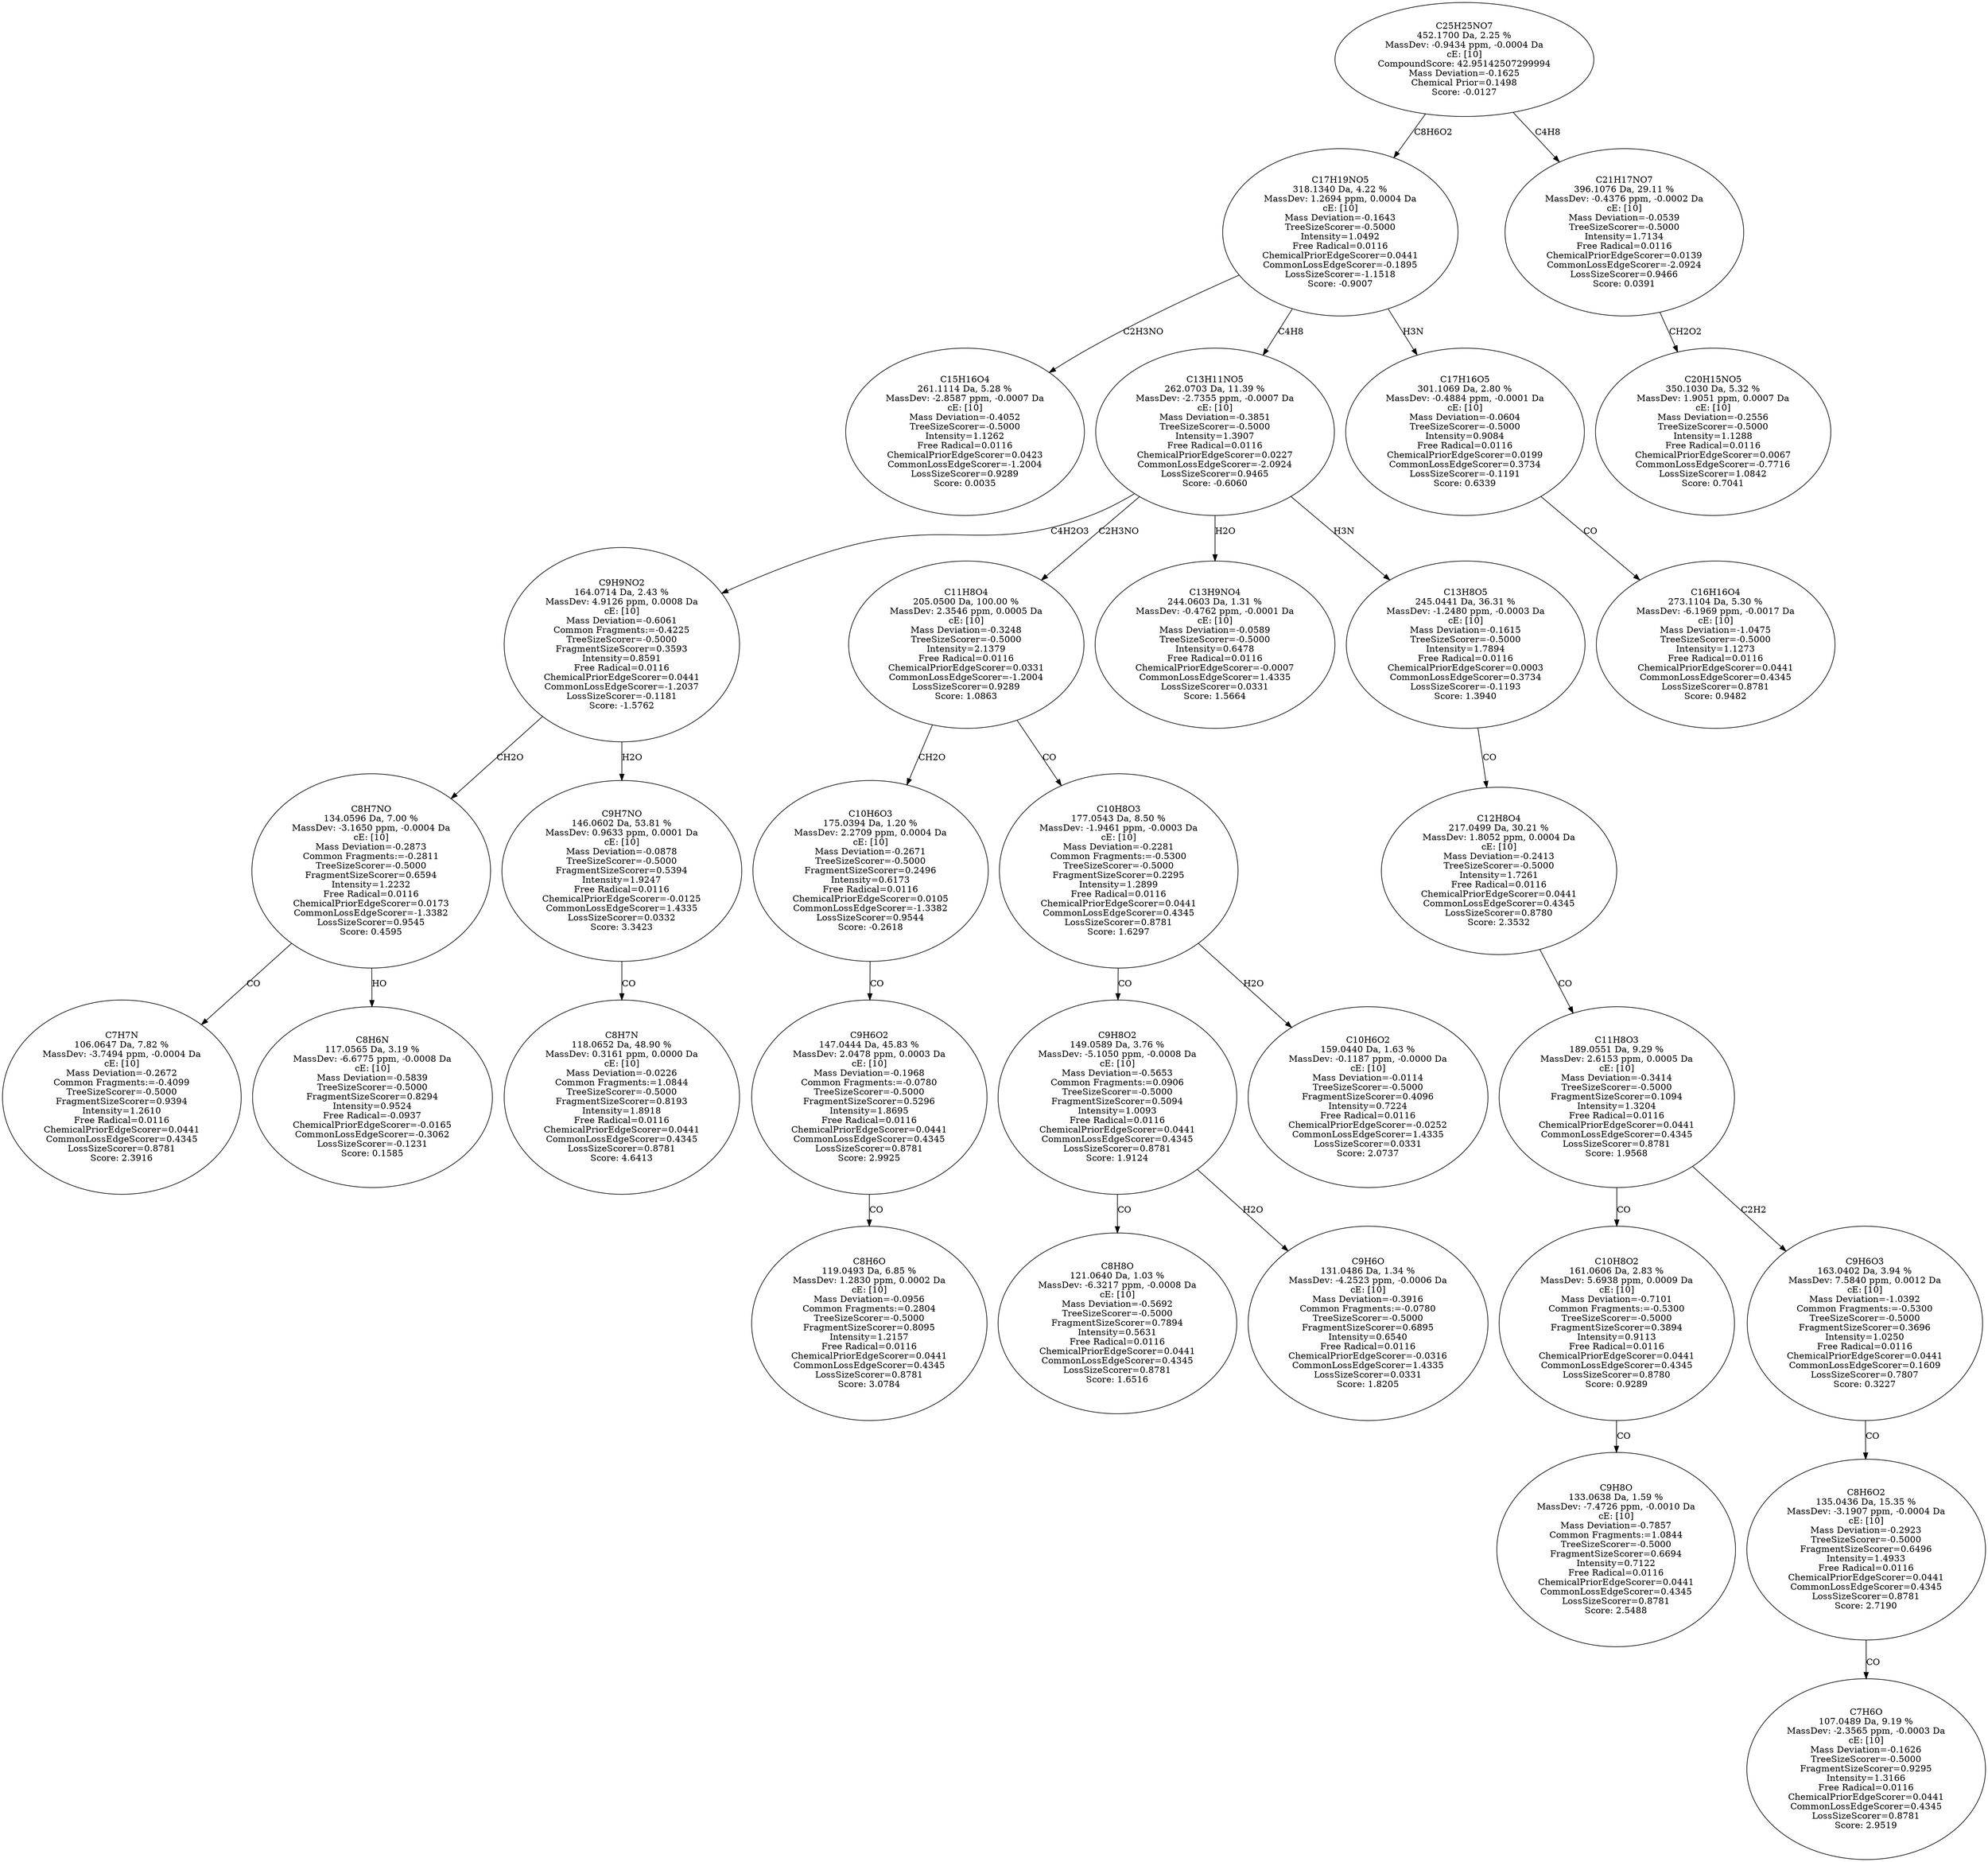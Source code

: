 strict digraph {
v1 [label="C15H16O4\n261.1114 Da, 5.28 %\nMassDev: -2.8587 ppm, -0.0007 Da\ncE: [10]\nMass Deviation=-0.4052\nTreeSizeScorer=-0.5000\nIntensity=1.1262\nFree Radical=0.0116\nChemicalPriorEdgeScorer=0.0423\nCommonLossEdgeScorer=-1.2004\nLossSizeScorer=0.9289\nScore: 0.0035"];
v2 [label="C7H7N\n106.0647 Da, 7.82 %\nMassDev: -3.7494 ppm, -0.0004 Da\ncE: [10]\nMass Deviation=-0.2672\nCommon Fragments:=-0.4099\nTreeSizeScorer=-0.5000\nFragmentSizeScorer=0.9394\nIntensity=1.2610\nFree Radical=0.0116\nChemicalPriorEdgeScorer=0.0441\nCommonLossEdgeScorer=0.4345\nLossSizeScorer=0.8781\nScore: 2.3916"];
v3 [label="C8H6N\n117.0565 Da, 3.19 %\nMassDev: -6.6775 ppm, -0.0008 Da\ncE: [10]\nMass Deviation=-0.5839\nTreeSizeScorer=-0.5000\nFragmentSizeScorer=0.8294\nIntensity=0.9524\nFree Radical=-0.0937\nChemicalPriorEdgeScorer=-0.0165\nCommonLossEdgeScorer=-0.3062\nLossSizeScorer=-0.1231\nScore: 0.1585"];
v4 [label="C8H7NO\n134.0596 Da, 7.00 %\nMassDev: -3.1650 ppm, -0.0004 Da\ncE: [10]\nMass Deviation=-0.2873\nCommon Fragments:=-0.2811\nTreeSizeScorer=-0.5000\nFragmentSizeScorer=0.6594\nIntensity=1.2232\nFree Radical=0.0116\nChemicalPriorEdgeScorer=0.0173\nCommonLossEdgeScorer=-1.3382\nLossSizeScorer=0.9545\nScore: 0.4595"];
v5 [label="C8H7N\n118.0652 Da, 48.90 %\nMassDev: 0.3161 ppm, 0.0000 Da\ncE: [10]\nMass Deviation=-0.0226\nCommon Fragments:=1.0844\nTreeSizeScorer=-0.5000\nFragmentSizeScorer=0.8193\nIntensity=1.8918\nFree Radical=0.0116\nChemicalPriorEdgeScorer=0.0441\nCommonLossEdgeScorer=0.4345\nLossSizeScorer=0.8781\nScore: 4.6413"];
v6 [label="C9H7NO\n146.0602 Da, 53.81 %\nMassDev: 0.9633 ppm, 0.0001 Da\ncE: [10]\nMass Deviation=-0.0878\nTreeSizeScorer=-0.5000\nFragmentSizeScorer=0.5394\nIntensity=1.9247\nFree Radical=0.0116\nChemicalPriorEdgeScorer=-0.0125\nCommonLossEdgeScorer=1.4335\nLossSizeScorer=0.0332\nScore: 3.3423"];
v7 [label="C9H9NO2\n164.0714 Da, 2.43 %\nMassDev: 4.9126 ppm, 0.0008 Da\ncE: [10]\nMass Deviation=-0.6061\nCommon Fragments:=-0.4225\nTreeSizeScorer=-0.5000\nFragmentSizeScorer=0.3593\nIntensity=0.8591\nFree Radical=0.0116\nChemicalPriorEdgeScorer=0.0441\nCommonLossEdgeScorer=-1.2037\nLossSizeScorer=-0.1181\nScore: -1.5762"];
v8 [label="C8H6O\n119.0493 Da, 6.85 %\nMassDev: 1.2830 ppm, 0.0002 Da\ncE: [10]\nMass Deviation=-0.0956\nCommon Fragments:=0.2804\nTreeSizeScorer=-0.5000\nFragmentSizeScorer=0.8095\nIntensity=1.2157\nFree Radical=0.0116\nChemicalPriorEdgeScorer=0.0441\nCommonLossEdgeScorer=0.4345\nLossSizeScorer=0.8781\nScore: 3.0784"];
v9 [label="C9H6O2\n147.0444 Da, 45.83 %\nMassDev: 2.0478 ppm, 0.0003 Da\ncE: [10]\nMass Deviation=-0.1968\nCommon Fragments:=-0.0780\nTreeSizeScorer=-0.5000\nFragmentSizeScorer=0.5296\nIntensity=1.8695\nFree Radical=0.0116\nChemicalPriorEdgeScorer=0.0441\nCommonLossEdgeScorer=0.4345\nLossSizeScorer=0.8781\nScore: 2.9925"];
v10 [label="C10H6O3\n175.0394 Da, 1.20 %\nMassDev: 2.2709 ppm, 0.0004 Da\ncE: [10]\nMass Deviation=-0.2671\nTreeSizeScorer=-0.5000\nFragmentSizeScorer=0.2496\nIntensity=0.6173\nFree Radical=0.0116\nChemicalPriorEdgeScorer=0.0105\nCommonLossEdgeScorer=-1.3382\nLossSizeScorer=0.9544\nScore: -0.2618"];
v11 [label="C8H8O\n121.0640 Da, 1.03 %\nMassDev: -6.3217 ppm, -0.0008 Da\ncE: [10]\nMass Deviation=-0.5692\nTreeSizeScorer=-0.5000\nFragmentSizeScorer=0.7894\nIntensity=0.5631\nFree Radical=0.0116\nChemicalPriorEdgeScorer=0.0441\nCommonLossEdgeScorer=0.4345\nLossSizeScorer=0.8781\nScore: 1.6516"];
v12 [label="C9H6O\n131.0486 Da, 1.34 %\nMassDev: -4.2523 ppm, -0.0006 Da\ncE: [10]\nMass Deviation=-0.3916\nCommon Fragments:=-0.0780\nTreeSizeScorer=-0.5000\nFragmentSizeScorer=0.6895\nIntensity=0.6540\nFree Radical=0.0116\nChemicalPriorEdgeScorer=-0.0316\nCommonLossEdgeScorer=1.4335\nLossSizeScorer=0.0331\nScore: 1.8205"];
v13 [label="C9H8O2\n149.0589 Da, 3.76 %\nMassDev: -5.1050 ppm, -0.0008 Da\ncE: [10]\nMass Deviation=-0.5653\nCommon Fragments:=0.0906\nTreeSizeScorer=-0.5000\nFragmentSizeScorer=0.5094\nIntensity=1.0093\nFree Radical=0.0116\nChemicalPriorEdgeScorer=0.0441\nCommonLossEdgeScorer=0.4345\nLossSizeScorer=0.8781\nScore: 1.9124"];
v14 [label="C10H6O2\n159.0440 Da, 1.63 %\nMassDev: -0.1187 ppm, -0.0000 Da\ncE: [10]\nMass Deviation=-0.0114\nTreeSizeScorer=-0.5000\nFragmentSizeScorer=0.4096\nIntensity=0.7224\nFree Radical=0.0116\nChemicalPriorEdgeScorer=-0.0252\nCommonLossEdgeScorer=1.4335\nLossSizeScorer=0.0331\nScore: 2.0737"];
v15 [label="C10H8O3\n177.0543 Da, 8.50 %\nMassDev: -1.9461 ppm, -0.0003 Da\ncE: [10]\nMass Deviation=-0.2281\nCommon Fragments:=-0.5300\nTreeSizeScorer=-0.5000\nFragmentSizeScorer=0.2295\nIntensity=1.2899\nFree Radical=0.0116\nChemicalPriorEdgeScorer=0.0441\nCommonLossEdgeScorer=0.4345\nLossSizeScorer=0.8781\nScore: 1.6297"];
v16 [label="C11H8O4\n205.0500 Da, 100.00 %\nMassDev: 2.3546 ppm, 0.0005 Da\ncE: [10]\nMass Deviation=-0.3248\nTreeSizeScorer=-0.5000\nIntensity=2.1379\nFree Radical=0.0116\nChemicalPriorEdgeScorer=0.0331\nCommonLossEdgeScorer=-1.2004\nLossSizeScorer=0.9289\nScore: 1.0863"];
v17 [label="C13H9NO4\n244.0603 Da, 1.31 %\nMassDev: -0.4762 ppm, -0.0001 Da\ncE: [10]\nMass Deviation=-0.0589\nTreeSizeScorer=-0.5000\nIntensity=0.6478\nFree Radical=0.0116\nChemicalPriorEdgeScorer=-0.0007\nCommonLossEdgeScorer=1.4335\nLossSizeScorer=0.0331\nScore: 1.5664"];
v18 [label="C9H8O\n133.0638 Da, 1.59 %\nMassDev: -7.4726 ppm, -0.0010 Da\ncE: [10]\nMass Deviation=-0.7857\nCommon Fragments:=1.0844\nTreeSizeScorer=-0.5000\nFragmentSizeScorer=0.6694\nIntensity=0.7122\nFree Radical=0.0116\nChemicalPriorEdgeScorer=0.0441\nCommonLossEdgeScorer=0.4345\nLossSizeScorer=0.8781\nScore: 2.5488"];
v19 [label="C10H8O2\n161.0606 Da, 2.83 %\nMassDev: 5.6938 ppm, 0.0009 Da\ncE: [10]\nMass Deviation=-0.7101\nCommon Fragments:=-0.5300\nTreeSizeScorer=-0.5000\nFragmentSizeScorer=0.3894\nIntensity=0.9113\nFree Radical=0.0116\nChemicalPriorEdgeScorer=0.0441\nCommonLossEdgeScorer=0.4345\nLossSizeScorer=0.8780\nScore: 0.9289"];
v20 [label="C7H6O\n107.0489 Da, 9.19 %\nMassDev: -2.3565 ppm, -0.0003 Da\ncE: [10]\nMass Deviation=-0.1626\nTreeSizeScorer=-0.5000\nFragmentSizeScorer=0.9295\nIntensity=1.3166\nFree Radical=0.0116\nChemicalPriorEdgeScorer=0.0441\nCommonLossEdgeScorer=0.4345\nLossSizeScorer=0.8781\nScore: 2.9519"];
v21 [label="C8H6O2\n135.0436 Da, 15.35 %\nMassDev: -3.1907 ppm, -0.0004 Da\ncE: [10]\nMass Deviation=-0.2923\nTreeSizeScorer=-0.5000\nFragmentSizeScorer=0.6496\nIntensity=1.4933\nFree Radical=0.0116\nChemicalPriorEdgeScorer=0.0441\nCommonLossEdgeScorer=0.4345\nLossSizeScorer=0.8781\nScore: 2.7190"];
v22 [label="C9H6O3\n163.0402 Da, 3.94 %\nMassDev: 7.5840 ppm, 0.0012 Da\ncE: [10]\nMass Deviation=-1.0392\nCommon Fragments:=-0.5300\nTreeSizeScorer=-0.5000\nFragmentSizeScorer=0.3696\nIntensity=1.0250\nFree Radical=0.0116\nChemicalPriorEdgeScorer=0.0441\nCommonLossEdgeScorer=0.1609\nLossSizeScorer=0.7807\nScore: 0.3227"];
v23 [label="C11H8O3\n189.0551 Da, 9.29 %\nMassDev: 2.6153 ppm, 0.0005 Da\ncE: [10]\nMass Deviation=-0.3414\nTreeSizeScorer=-0.5000\nFragmentSizeScorer=0.1094\nIntensity=1.3204\nFree Radical=0.0116\nChemicalPriorEdgeScorer=0.0441\nCommonLossEdgeScorer=0.4345\nLossSizeScorer=0.8781\nScore: 1.9568"];
v24 [label="C12H8O4\n217.0499 Da, 30.21 %\nMassDev: 1.8052 ppm, 0.0004 Da\ncE: [10]\nMass Deviation=-0.2413\nTreeSizeScorer=-0.5000\nIntensity=1.7261\nFree Radical=0.0116\nChemicalPriorEdgeScorer=0.0441\nCommonLossEdgeScorer=0.4345\nLossSizeScorer=0.8780\nScore: 2.3532"];
v25 [label="C13H8O5\n245.0441 Da, 36.31 %\nMassDev: -1.2480 ppm, -0.0003 Da\ncE: [10]\nMass Deviation=-0.1615\nTreeSizeScorer=-0.5000\nIntensity=1.7894\nFree Radical=0.0116\nChemicalPriorEdgeScorer=0.0003\nCommonLossEdgeScorer=0.3734\nLossSizeScorer=-0.1193\nScore: 1.3940"];
v26 [label="C13H11NO5\n262.0703 Da, 11.39 %\nMassDev: -2.7355 ppm, -0.0007 Da\ncE: [10]\nMass Deviation=-0.3851\nTreeSizeScorer=-0.5000\nIntensity=1.3907\nFree Radical=0.0116\nChemicalPriorEdgeScorer=0.0227\nCommonLossEdgeScorer=-2.0924\nLossSizeScorer=0.9465\nScore: -0.6060"];
v27 [label="C16H16O4\n273.1104 Da, 5.30 %\nMassDev: -6.1969 ppm, -0.0017 Da\ncE: [10]\nMass Deviation=-1.0475\nTreeSizeScorer=-0.5000\nIntensity=1.1273\nFree Radical=0.0116\nChemicalPriorEdgeScorer=0.0441\nCommonLossEdgeScorer=0.4345\nLossSizeScorer=0.8781\nScore: 0.9482"];
v28 [label="C17H16O5\n301.1069 Da, 2.80 %\nMassDev: -0.4884 ppm, -0.0001 Da\ncE: [10]\nMass Deviation=-0.0604\nTreeSizeScorer=-0.5000\nIntensity=0.9084\nFree Radical=0.0116\nChemicalPriorEdgeScorer=0.0199\nCommonLossEdgeScorer=0.3734\nLossSizeScorer=-0.1191\nScore: 0.6339"];
v29 [label="C17H19NO5\n318.1340 Da, 4.22 %\nMassDev: 1.2694 ppm, 0.0004 Da\ncE: [10]\nMass Deviation=-0.1643\nTreeSizeScorer=-0.5000\nIntensity=1.0492\nFree Radical=0.0116\nChemicalPriorEdgeScorer=0.0441\nCommonLossEdgeScorer=-0.1895\nLossSizeScorer=-1.1518\nScore: -0.9007"];
v30 [label="C20H15NO5\n350.1030 Da, 5.32 %\nMassDev: 1.9051 ppm, 0.0007 Da\ncE: [10]\nMass Deviation=-0.2556\nTreeSizeScorer=-0.5000\nIntensity=1.1288\nFree Radical=0.0116\nChemicalPriorEdgeScorer=0.0067\nCommonLossEdgeScorer=-0.7716\nLossSizeScorer=1.0842\nScore: 0.7041"];
v31 [label="C21H17NO7\n396.1076 Da, 29.11 %\nMassDev: -0.4376 ppm, -0.0002 Da\ncE: [10]\nMass Deviation=-0.0539\nTreeSizeScorer=-0.5000\nIntensity=1.7134\nFree Radical=0.0116\nChemicalPriorEdgeScorer=0.0139\nCommonLossEdgeScorer=-2.0924\nLossSizeScorer=0.9466\nScore: 0.0391"];
v32 [label="C25H25NO7\n452.1700 Da, 2.25 %\nMassDev: -0.9434 ppm, -0.0004 Da\ncE: [10]\nCompoundScore: 42.95142507299994\nMass Deviation=-0.1625\nChemical Prior=0.1498\nScore: -0.0127"];
v29 -> v1 [label="C2H3NO"];
v4 -> v2 [label="CO"];
v4 -> v3 [label="HO"];
v7 -> v4 [label="CH2O"];
v6 -> v5 [label="CO"];
v7 -> v6 [label="H2O"];
v26 -> v7 [label="C4H2O3"];
v9 -> v8 [label="CO"];
v10 -> v9 [label="CO"];
v16 -> v10 [label="CH2O"];
v13 -> v11 [label="CO"];
v13 -> v12 [label="H2O"];
v15 -> v13 [label="CO"];
v15 -> v14 [label="H2O"];
v16 -> v15 [label="CO"];
v26 -> v16 [label="C2H3NO"];
v26 -> v17 [label="H2O"];
v19 -> v18 [label="CO"];
v23 -> v19 [label="CO"];
v21 -> v20 [label="CO"];
v22 -> v21 [label="CO"];
v23 -> v22 [label="C2H2"];
v24 -> v23 [label="CO"];
v25 -> v24 [label="CO"];
v26 -> v25 [label="H3N"];
v29 -> v26 [label="C4H8"];
v28 -> v27 [label="CO"];
v29 -> v28 [label="H3N"];
v32 -> v29 [label="C8H6O2"];
v31 -> v30 [label="CH2O2"];
v32 -> v31 [label="C4H8"];
}